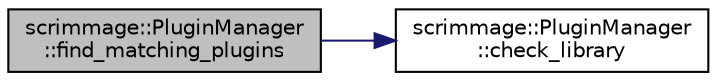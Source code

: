 digraph "scrimmage::PluginManager::find_matching_plugins"
{
 // LATEX_PDF_SIZE
  edge [fontname="Helvetica",fontsize="10",labelfontname="Helvetica",labelfontsize="10"];
  node [fontname="Helvetica",fontsize="10",shape=record];
  rankdir="LR";
  Node1 [label="scrimmage::PluginManager\l::find_matching_plugins",height=0.2,width=0.4,color="black", fillcolor="grey75", style="filled", fontcolor="black",tooltip=" "];
  Node1 -> Node2 [color="midnightblue",fontsize="10",style="solid",fontname="Helvetica"];
  Node2 [label="scrimmage::PluginManager\l::check_library",height=0.2,width=0.4,color="black", fillcolor="white", style="filled",URL="$classscrimmage_1_1PluginManager.html#ad608b80fa37928a940723c84bb238abe",tooltip=" "];
}
